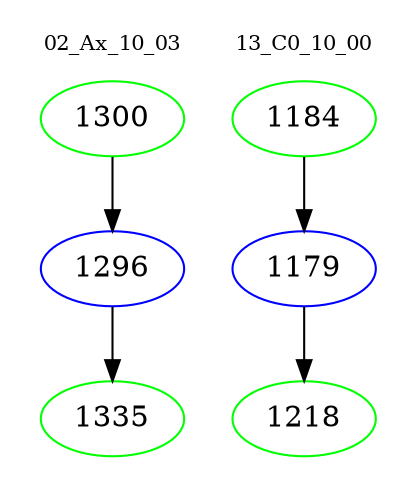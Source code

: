 digraph{
subgraph cluster_0 {
color = white
label = "02_Ax_10_03";
fontsize=10;
T0_1300 [label="1300", color="green"]
T0_1300 -> T0_1296 [color="black"]
T0_1296 [label="1296", color="blue"]
T0_1296 -> T0_1335 [color="black"]
T0_1335 [label="1335", color="green"]
}
subgraph cluster_1 {
color = white
label = "13_C0_10_00";
fontsize=10;
T1_1184 [label="1184", color="green"]
T1_1184 -> T1_1179 [color="black"]
T1_1179 [label="1179", color="blue"]
T1_1179 -> T1_1218 [color="black"]
T1_1218 [label="1218", color="green"]
}
}
